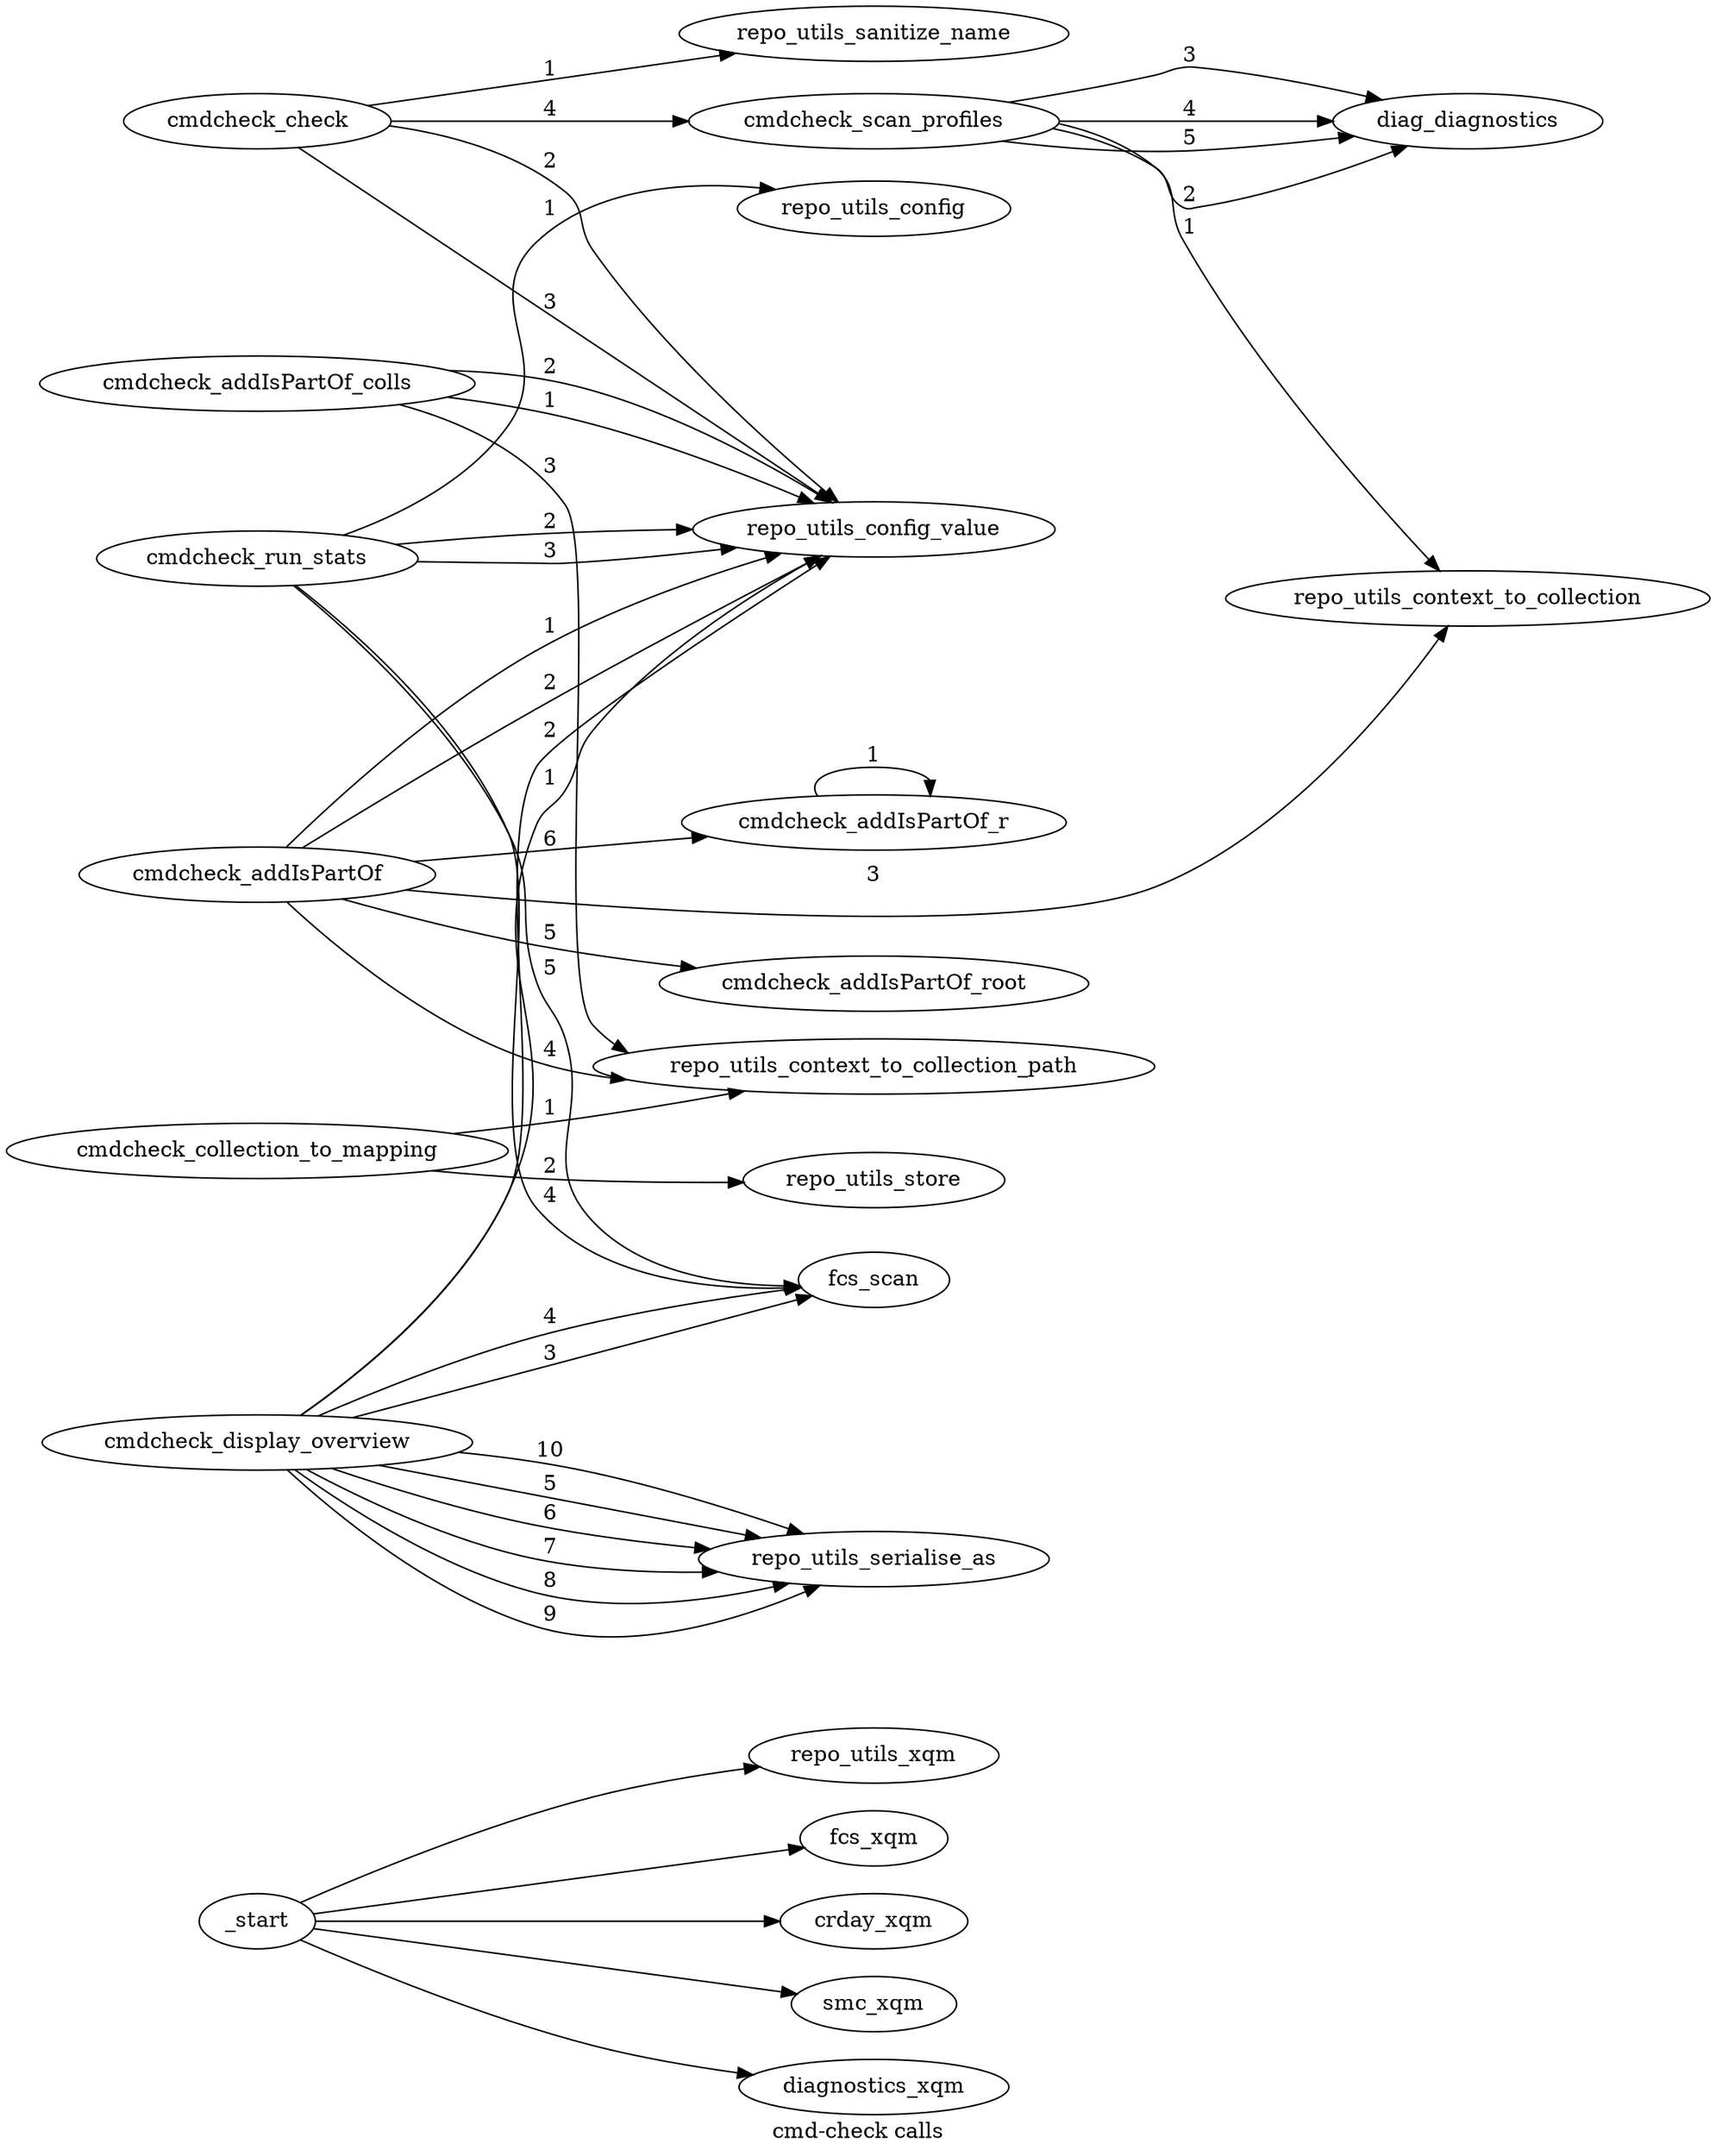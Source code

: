  /* dot -ocmd_check_calls.png -Tpng cmd_check_calls.dot */ 
digraph cmd_check_calls {
label="cmd-check calls";
rankdir=LR;
_start -> repo_utils_xqm ;
_start -> fcs_xqm ;
_start -> crday_xqm ;
_start -> smc_xqm ;
_start -> diagnostics_xqm ;
cmdcheck_run_stats -> repo_utils_config [label= 1 ];
cmdcheck_run_stats -> repo_utils_config_value [label= 2 ];
cmdcheck_run_stats -> repo_utils_config_value [label= 3 ];
cmdcheck_run_stats -> fcs_scan [label= 4 ];
cmdcheck_run_stats -> fcs_scan [label= 5 ];
cmdcheck_collection_to_mapping -> repo_utils_context_to_collection_path [label= 1 ];
cmdcheck_collection_to_mapping -> repo_utils_store [label= 2 ];
cmdcheck_check -> repo_utils_sanitize_name [label= 1 ];
cmdcheck_check -> repo_utils_config_value [label= 2 ];
cmdcheck_check -> repo_utils_config_value [label= 3 ];
cmdcheck_check -> cmdcheck_scan_profiles [label= 4 ];
cmdcheck_scan_profiles -> repo_utils_context_to_collection [label= 1 ];
cmdcheck_scan_profiles -> diag_diagnostics [label= 2 ];
cmdcheck_scan_profiles -> diag_diagnostics [label= 3 ];
cmdcheck_scan_profiles -> diag_diagnostics [label= 4 ];
cmdcheck_scan_profiles -> diag_diagnostics [label= 5 ];
cmdcheck_display_overview -> repo_utils_config_value [label= 1 ];
cmdcheck_display_overview -> repo_utils_config_value [label= 2 ];
cmdcheck_display_overview -> fcs_scan [label= 3 ];
cmdcheck_display_overview -> fcs_scan [label= 4 ];
cmdcheck_display_overview -> repo_utils_serialise_as [label= 5 ];
cmdcheck_display_overview -> repo_utils_serialise_as [label= 6 ];
cmdcheck_display_overview -> repo_utils_serialise_as [label= 7 ];
cmdcheck_display_overview -> repo_utils_serialise_as [label= 8 ];
cmdcheck_display_overview -> repo_utils_serialise_as [label= 9 ];
cmdcheck_display_overview -> repo_utils_serialise_as [label= 10 ];
cmdcheck_addIsPartOf_colls -> repo_utils_config_value [label= 1 ];
cmdcheck_addIsPartOf_colls -> repo_utils_config_value [label= 2 ];
cmdcheck_addIsPartOf_colls -> repo_utils_context_to_collection_path [label= 3 ];
cmdcheck_addIsPartOf -> repo_utils_config_value [label= 1 ];
cmdcheck_addIsPartOf -> repo_utils_config_value [label= 2 ];
cmdcheck_addIsPartOf -> repo_utils_context_to_collection [label= 3 ];
cmdcheck_addIsPartOf -> repo_utils_context_to_collection_path [label= 4 ];
cmdcheck_addIsPartOf -> cmdcheck_addIsPartOf_root [label= 5 ];
cmdcheck_addIsPartOf -> cmdcheck_addIsPartOf_r [label= 6 ];
cmdcheck_addIsPartOf_r -> cmdcheck_addIsPartOf_r [label= 1 ];
}
